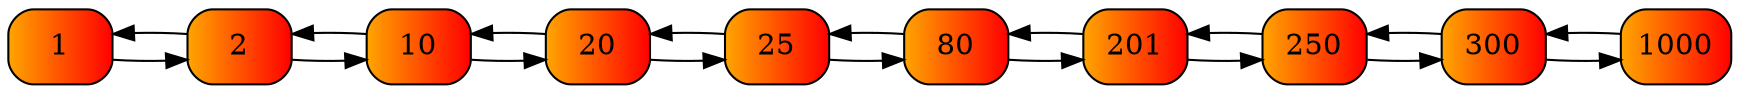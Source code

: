 digraph G {
node [shape = record, style="rounded,filled"fillcolor="orange:red",width=0.7,height=0.5];
rankdir=LR;
nodo0x3e1388[label="1"];
nodo0x3e12f8[label="2"];
nodo0x3e1340[label="10"];
nodo0x3e7a38[label="20"];
nodo0x3e7a50[label="25"];
nodo0x3e1328[label="80"];
nodo0x3e1310[label="201"];
nodo0x3e13a0[label="250"];
nodo0x3e1370[label="300"];
nodo0x3e1358[label="1000"];
nodo0x3e1358->nodo0x3e1370;
nodo0x3e1370->nodo0x3e1358;
nodo0x3e1370->nodo0x3e13a0;
nodo0x3e13a0->nodo0x3e1370;
nodo0x3e13a0->nodo0x3e1310;
nodo0x3e1310->nodo0x3e13a0;
nodo0x3e1310->nodo0x3e1328;
nodo0x3e1328->nodo0x3e1310;
nodo0x3e1328->nodo0x3e7a50;
nodo0x3e7a50->nodo0x3e1328;
nodo0x3e7a50->nodo0x3e7a38;
nodo0x3e7a38->nodo0x3e7a50;
nodo0x3e7a38->nodo0x3e1340;
nodo0x3e1340->nodo0x3e7a38;
nodo0x3e1340->nodo0x3e12f8;
nodo0x3e12f8->nodo0x3e1340;
nodo0x3e12f8->nodo0x3e1388;
nodo0x3e1388->nodo0x3e12f8;

}
